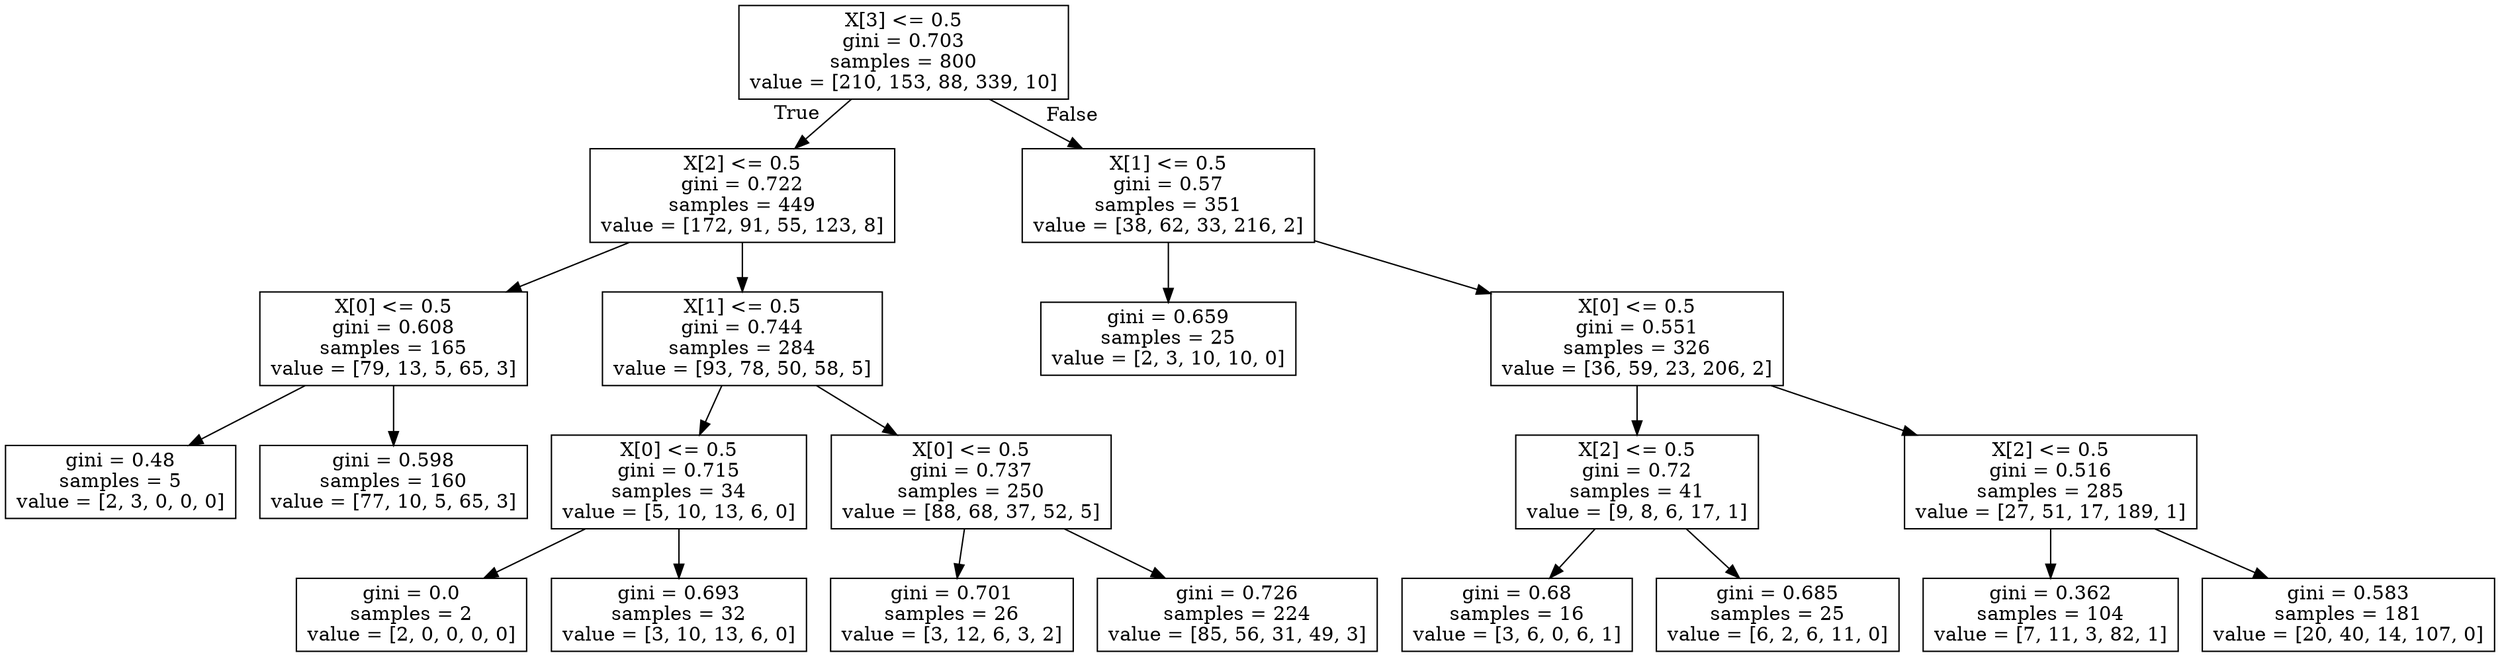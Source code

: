 digraph Tree {
node [shape=box] ;
0 [label="X[3] <= 0.5\ngini = 0.703\nsamples = 800\nvalue = [210, 153, 88, 339, 10]"] ;
1 [label="X[2] <= 0.5\ngini = 0.722\nsamples = 449\nvalue = [172, 91, 55, 123, 8]"] ;
0 -> 1 [labeldistance=2.5, labelangle=45, headlabel="True"] ;
2 [label="X[0] <= 0.5\ngini = 0.608\nsamples = 165\nvalue = [79, 13, 5, 65, 3]"] ;
1 -> 2 ;
3 [label="gini = 0.48\nsamples = 5\nvalue = [2, 3, 0, 0, 0]"] ;
2 -> 3 ;
4 [label="gini = 0.598\nsamples = 160\nvalue = [77, 10, 5, 65, 3]"] ;
2 -> 4 ;
5 [label="X[1] <= 0.5\ngini = 0.744\nsamples = 284\nvalue = [93, 78, 50, 58, 5]"] ;
1 -> 5 ;
6 [label="X[0] <= 0.5\ngini = 0.715\nsamples = 34\nvalue = [5, 10, 13, 6, 0]"] ;
5 -> 6 ;
7 [label="gini = 0.0\nsamples = 2\nvalue = [2, 0, 0, 0, 0]"] ;
6 -> 7 ;
8 [label="gini = 0.693\nsamples = 32\nvalue = [3, 10, 13, 6, 0]"] ;
6 -> 8 ;
9 [label="X[0] <= 0.5\ngini = 0.737\nsamples = 250\nvalue = [88, 68, 37, 52, 5]"] ;
5 -> 9 ;
10 [label="gini = 0.701\nsamples = 26\nvalue = [3, 12, 6, 3, 2]"] ;
9 -> 10 ;
11 [label="gini = 0.726\nsamples = 224\nvalue = [85, 56, 31, 49, 3]"] ;
9 -> 11 ;
12 [label="X[1] <= 0.5\ngini = 0.57\nsamples = 351\nvalue = [38, 62, 33, 216, 2]"] ;
0 -> 12 [labeldistance=2.5, labelangle=-45, headlabel="False"] ;
13 [label="gini = 0.659\nsamples = 25\nvalue = [2, 3, 10, 10, 0]"] ;
12 -> 13 ;
14 [label="X[0] <= 0.5\ngini = 0.551\nsamples = 326\nvalue = [36, 59, 23, 206, 2]"] ;
12 -> 14 ;
15 [label="X[2] <= 0.5\ngini = 0.72\nsamples = 41\nvalue = [9, 8, 6, 17, 1]"] ;
14 -> 15 ;
16 [label="gini = 0.68\nsamples = 16\nvalue = [3, 6, 0, 6, 1]"] ;
15 -> 16 ;
17 [label="gini = 0.685\nsamples = 25\nvalue = [6, 2, 6, 11, 0]"] ;
15 -> 17 ;
18 [label="X[2] <= 0.5\ngini = 0.516\nsamples = 285\nvalue = [27, 51, 17, 189, 1]"] ;
14 -> 18 ;
19 [label="gini = 0.362\nsamples = 104\nvalue = [7, 11, 3, 82, 1]"] ;
18 -> 19 ;
20 [label="gini = 0.583\nsamples = 181\nvalue = [20, 40, 14, 107, 0]"] ;
18 -> 20 ;
}
